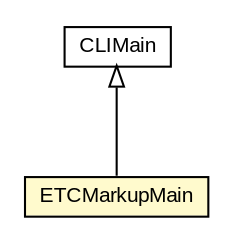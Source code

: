 #!/usr/local/bin/dot
#
# Class diagram 
# Generated by UMLGraph version R5_6-24-gf6e263 (http://www.umlgraph.org/)
#

digraph G {
	edge [fontname="arial",fontsize=10,labelfontname="arial",labelfontsize=10];
	node [fontname="arial",fontsize=10,shape=plaintext];
	nodesep=0.25;
	ranksep=0.5;
	// edu.arizona.biosemantics.semanticmarkup.ETCMarkupMain
	c58932 [label=<<table title="edu.arizona.biosemantics.semanticmarkup.ETCMarkupMain" border="0" cellborder="1" cellspacing="0" cellpadding="2" port="p" bgcolor="lemonChiffon" href="./ETCMarkupMain.html">
		<tr><td><table border="0" cellspacing="0" cellpadding="1">
<tr><td align="center" balign="center"> ETCMarkupMain </td></tr>
		</table></td></tr>
		</table>>, URL="./ETCMarkupMain.html", fontname="arial", fontcolor="black", fontsize=10.0];
	// edu.arizona.biosemantics.semanticmarkup.CLIMain
	c58934 [label=<<table title="edu.arizona.biosemantics.semanticmarkup.CLIMain" border="0" cellborder="1" cellspacing="0" cellpadding="2" port="p" href="./CLIMain.html">
		<tr><td><table border="0" cellspacing="0" cellpadding="1">
<tr><td align="center" balign="center"> CLIMain </td></tr>
		</table></td></tr>
		</table>>, URL="./CLIMain.html", fontname="arial", fontcolor="black", fontsize=10.0];
	//edu.arizona.biosemantics.semanticmarkup.ETCMarkupMain extends edu.arizona.biosemantics.semanticmarkup.CLIMain
	c58934:p -> c58932:p [dir=back,arrowtail=empty];
}

